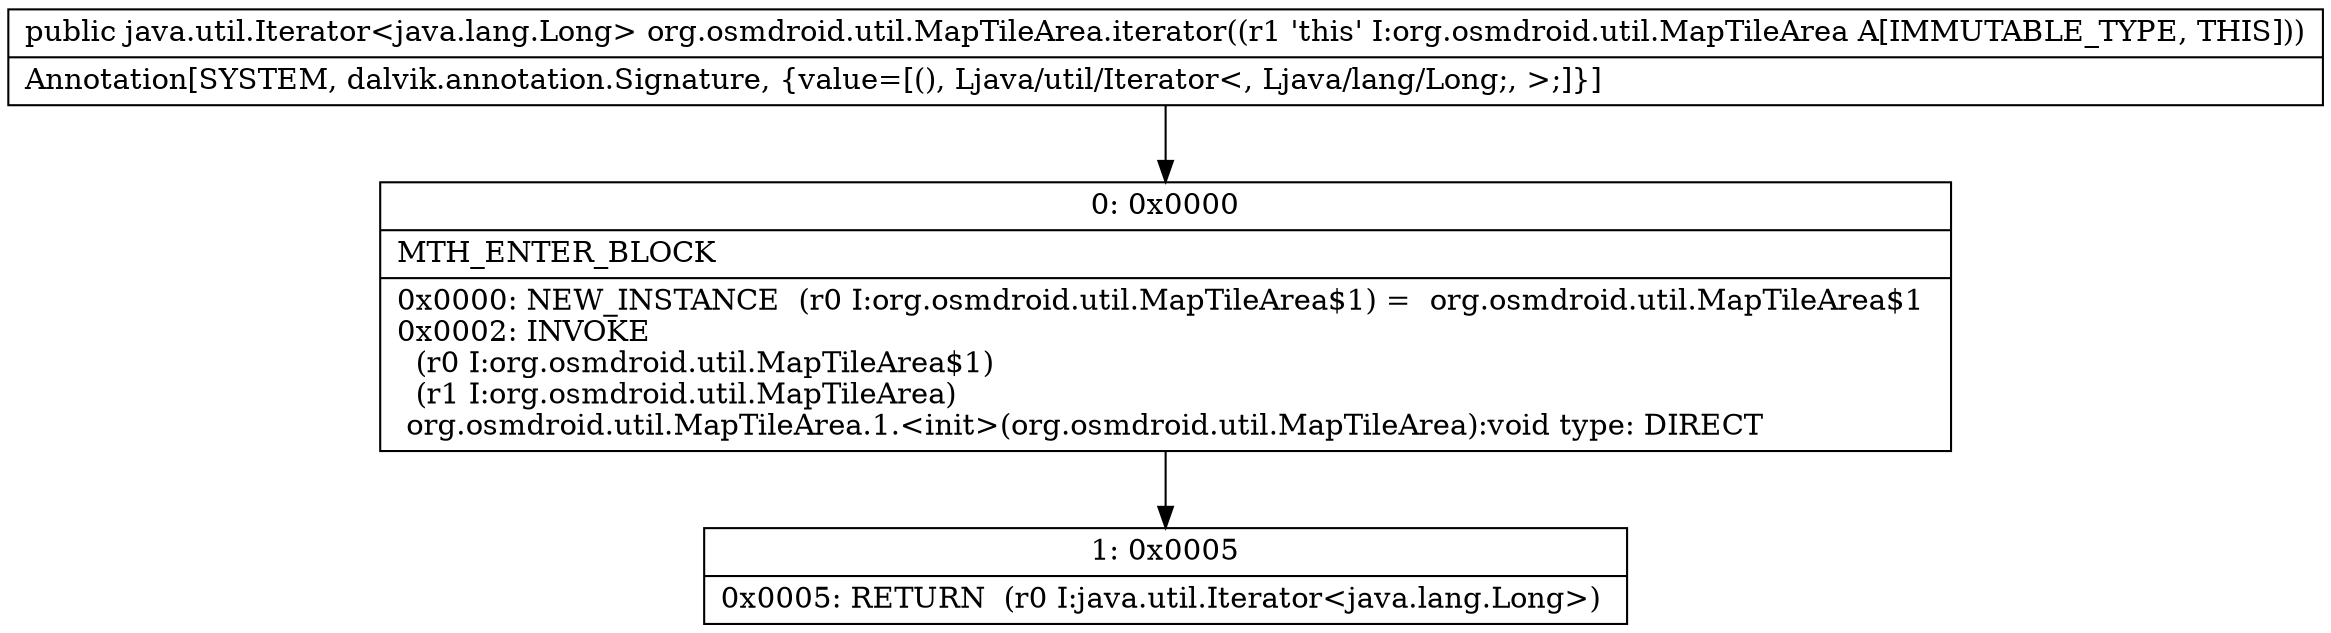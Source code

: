 digraph "CFG fororg.osmdroid.util.MapTileArea.iterator()Ljava\/util\/Iterator;" {
Node_0 [shape=record,label="{0\:\ 0x0000|MTH_ENTER_BLOCK\l|0x0000: NEW_INSTANCE  (r0 I:org.osmdroid.util.MapTileArea$1) =  org.osmdroid.util.MapTileArea$1 \l0x0002: INVOKE  \l  (r0 I:org.osmdroid.util.MapTileArea$1)\l  (r1 I:org.osmdroid.util.MapTileArea)\l org.osmdroid.util.MapTileArea.1.\<init\>(org.osmdroid.util.MapTileArea):void type: DIRECT \l}"];
Node_1 [shape=record,label="{1\:\ 0x0005|0x0005: RETURN  (r0 I:java.util.Iterator\<java.lang.Long\>) \l}"];
MethodNode[shape=record,label="{public java.util.Iterator\<java.lang.Long\> org.osmdroid.util.MapTileArea.iterator((r1 'this' I:org.osmdroid.util.MapTileArea A[IMMUTABLE_TYPE, THIS]))  | Annotation[SYSTEM, dalvik.annotation.Signature, \{value=[(), Ljava\/util\/Iterator\<, Ljava\/lang\/Long;, \>;]\}]\l}"];
MethodNode -> Node_0;
Node_0 -> Node_1;
}

